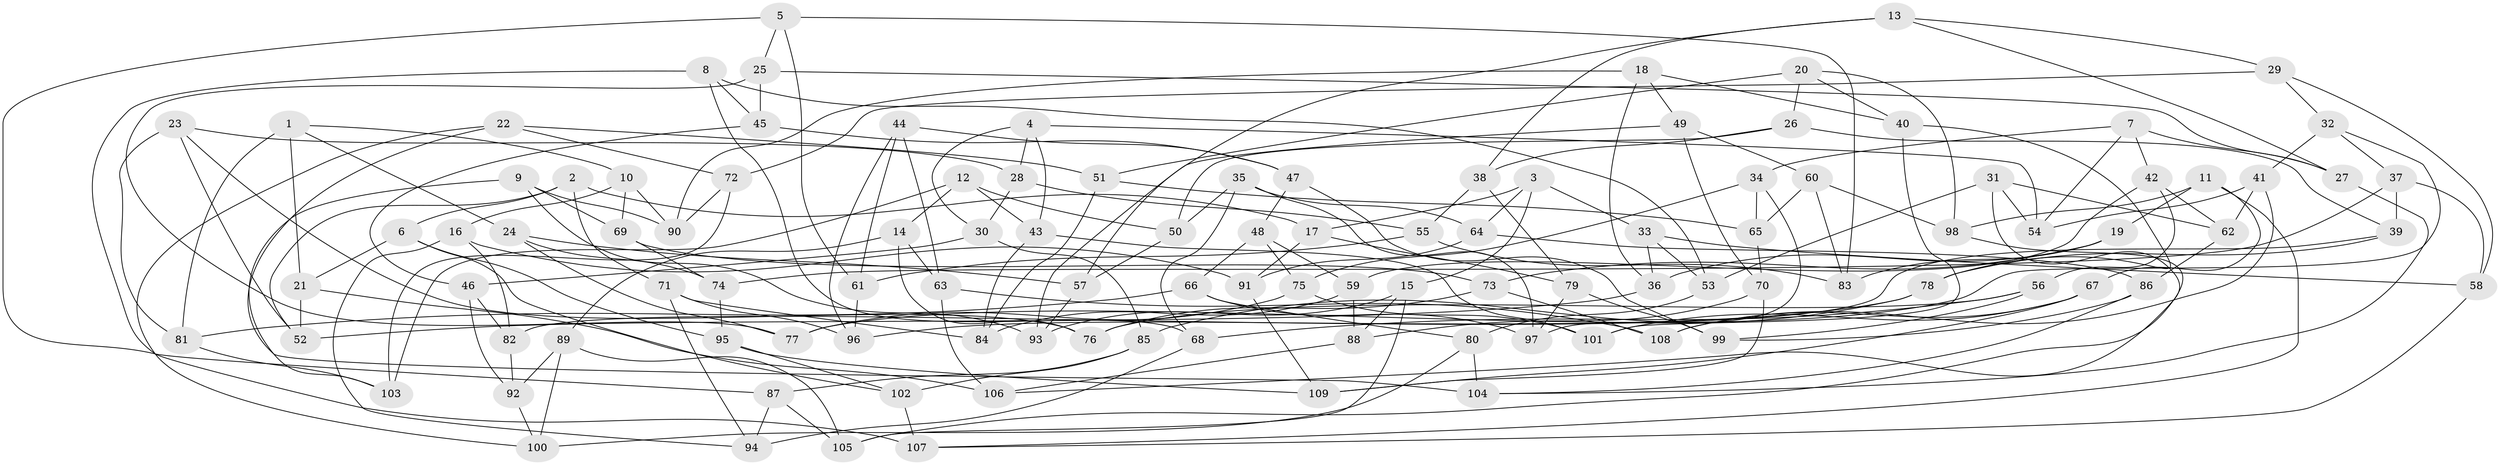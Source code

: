 // coarse degree distribution, {6: 0.5285714285714286, 4: 0.4142857142857143, 5: 0.02857142857142857, 3: 0.02857142857142857}
// Generated by graph-tools (version 1.1) at 2025/42/03/06/25 10:42:20]
// undirected, 109 vertices, 218 edges
graph export_dot {
graph [start="1"]
  node [color=gray90,style=filled];
  1;
  2;
  3;
  4;
  5;
  6;
  7;
  8;
  9;
  10;
  11;
  12;
  13;
  14;
  15;
  16;
  17;
  18;
  19;
  20;
  21;
  22;
  23;
  24;
  25;
  26;
  27;
  28;
  29;
  30;
  31;
  32;
  33;
  34;
  35;
  36;
  37;
  38;
  39;
  40;
  41;
  42;
  43;
  44;
  45;
  46;
  47;
  48;
  49;
  50;
  51;
  52;
  53;
  54;
  55;
  56;
  57;
  58;
  59;
  60;
  61;
  62;
  63;
  64;
  65;
  66;
  67;
  68;
  69;
  70;
  71;
  72;
  73;
  74;
  75;
  76;
  77;
  78;
  79;
  80;
  81;
  82;
  83;
  84;
  85;
  86;
  87;
  88;
  89;
  90;
  91;
  92;
  93;
  94;
  95;
  96;
  97;
  98;
  99;
  100;
  101;
  102;
  103;
  104;
  105;
  106;
  107;
  108;
  109;
  1 -- 24;
  1 -- 21;
  1 -- 10;
  1 -- 81;
  2 -- 52;
  2 -- 71;
  2 -- 6;
  2 -- 17;
  3 -- 64;
  3 -- 17;
  3 -- 15;
  3 -- 33;
  4 -- 30;
  4 -- 28;
  4 -- 54;
  4 -- 43;
  5 -- 87;
  5 -- 83;
  5 -- 61;
  5 -- 25;
  6 -- 95;
  6 -- 102;
  6 -- 21;
  7 -- 42;
  7 -- 54;
  7 -- 34;
  7 -- 27;
  8 -- 45;
  8 -- 107;
  8 -- 53;
  8 -- 68;
  9 -- 103;
  9 -- 93;
  9 -- 90;
  9 -- 69;
  10 -- 16;
  10 -- 69;
  10 -- 90;
  11 -- 67;
  11 -- 98;
  11 -- 19;
  11 -- 107;
  12 -- 14;
  12 -- 43;
  12 -- 103;
  12 -- 50;
  13 -- 57;
  13 -- 38;
  13 -- 29;
  13 -- 27;
  14 -- 76;
  14 -- 63;
  14 -- 89;
  15 -- 88;
  15 -- 93;
  15 -- 105;
  16 -- 94;
  16 -- 82;
  16 -- 91;
  17 -- 91;
  17 -- 79;
  18 -- 90;
  18 -- 49;
  18 -- 36;
  18 -- 40;
  19 -- 83;
  19 -- 36;
  19 -- 73;
  20 -- 40;
  20 -- 98;
  20 -- 51;
  20 -- 26;
  21 -- 52;
  21 -- 106;
  22 -- 100;
  22 -- 51;
  22 -- 72;
  22 -- 104;
  23 -- 28;
  23 -- 52;
  23 -- 81;
  23 -- 76;
  24 -- 77;
  24 -- 57;
  24 -- 74;
  25 -- 27;
  25 -- 77;
  25 -- 45;
  26 -- 39;
  26 -- 50;
  26 -- 38;
  27 -- 104;
  28 -- 30;
  28 -- 55;
  29 -- 32;
  29 -- 58;
  29 -- 72;
  30 -- 85;
  30 -- 46;
  31 -- 62;
  31 -- 106;
  31 -- 54;
  31 -- 53;
  32 -- 41;
  32 -- 37;
  32 -- 77;
  33 -- 58;
  33 -- 53;
  33 -- 36;
  34 -- 65;
  34 -- 97;
  34 -- 75;
  35 -- 64;
  35 -- 50;
  35 -- 68;
  35 -- 97;
  36 -- 52;
  37 -- 39;
  37 -- 74;
  37 -- 58;
  38 -- 55;
  38 -- 79;
  39 -- 78;
  39 -- 82;
  40 -- 78;
  40 -- 101;
  41 -- 108;
  41 -- 62;
  41 -- 54;
  42 -- 59;
  42 -- 62;
  42 -- 56;
  43 -- 101;
  43 -- 84;
  44 -- 47;
  44 -- 96;
  44 -- 63;
  44 -- 61;
  45 -- 46;
  45 -- 47;
  46 -- 82;
  46 -- 92;
  47 -- 48;
  47 -- 99;
  48 -- 66;
  48 -- 75;
  48 -- 59;
  49 -- 60;
  49 -- 70;
  49 -- 93;
  50 -- 57;
  51 -- 65;
  51 -- 84;
  53 -- 80;
  55 -- 83;
  55 -- 61;
  56 -- 68;
  56 -- 76;
  56 -- 99;
  57 -- 93;
  58 -- 107;
  59 -- 84;
  59 -- 88;
  60 -- 65;
  60 -- 98;
  60 -- 83;
  61 -- 96;
  62 -- 86;
  63 -- 106;
  63 -- 108;
  64 -- 86;
  64 -- 91;
  65 -- 70;
  66 -- 81;
  66 -- 97;
  66 -- 80;
  67 -- 108;
  67 -- 101;
  67 -- 109;
  68 -- 94;
  69 -- 74;
  69 -- 73;
  70 -- 88;
  70 -- 109;
  71 -- 84;
  71 -- 96;
  71 -- 94;
  72 -- 90;
  72 -- 103;
  73 -- 108;
  73 -- 76;
  74 -- 95;
  75 -- 101;
  75 -- 77;
  78 -- 85;
  78 -- 96;
  79 -- 99;
  79 -- 97;
  80 -- 100;
  80 -- 104;
  81 -- 103;
  82 -- 92;
  85 -- 102;
  85 -- 87;
  86 -- 99;
  86 -- 104;
  87 -- 105;
  87 -- 94;
  88 -- 106;
  89 -- 105;
  89 -- 100;
  89 -- 92;
  91 -- 109;
  92 -- 100;
  95 -- 102;
  95 -- 109;
  98 -- 105;
  102 -- 107;
}

